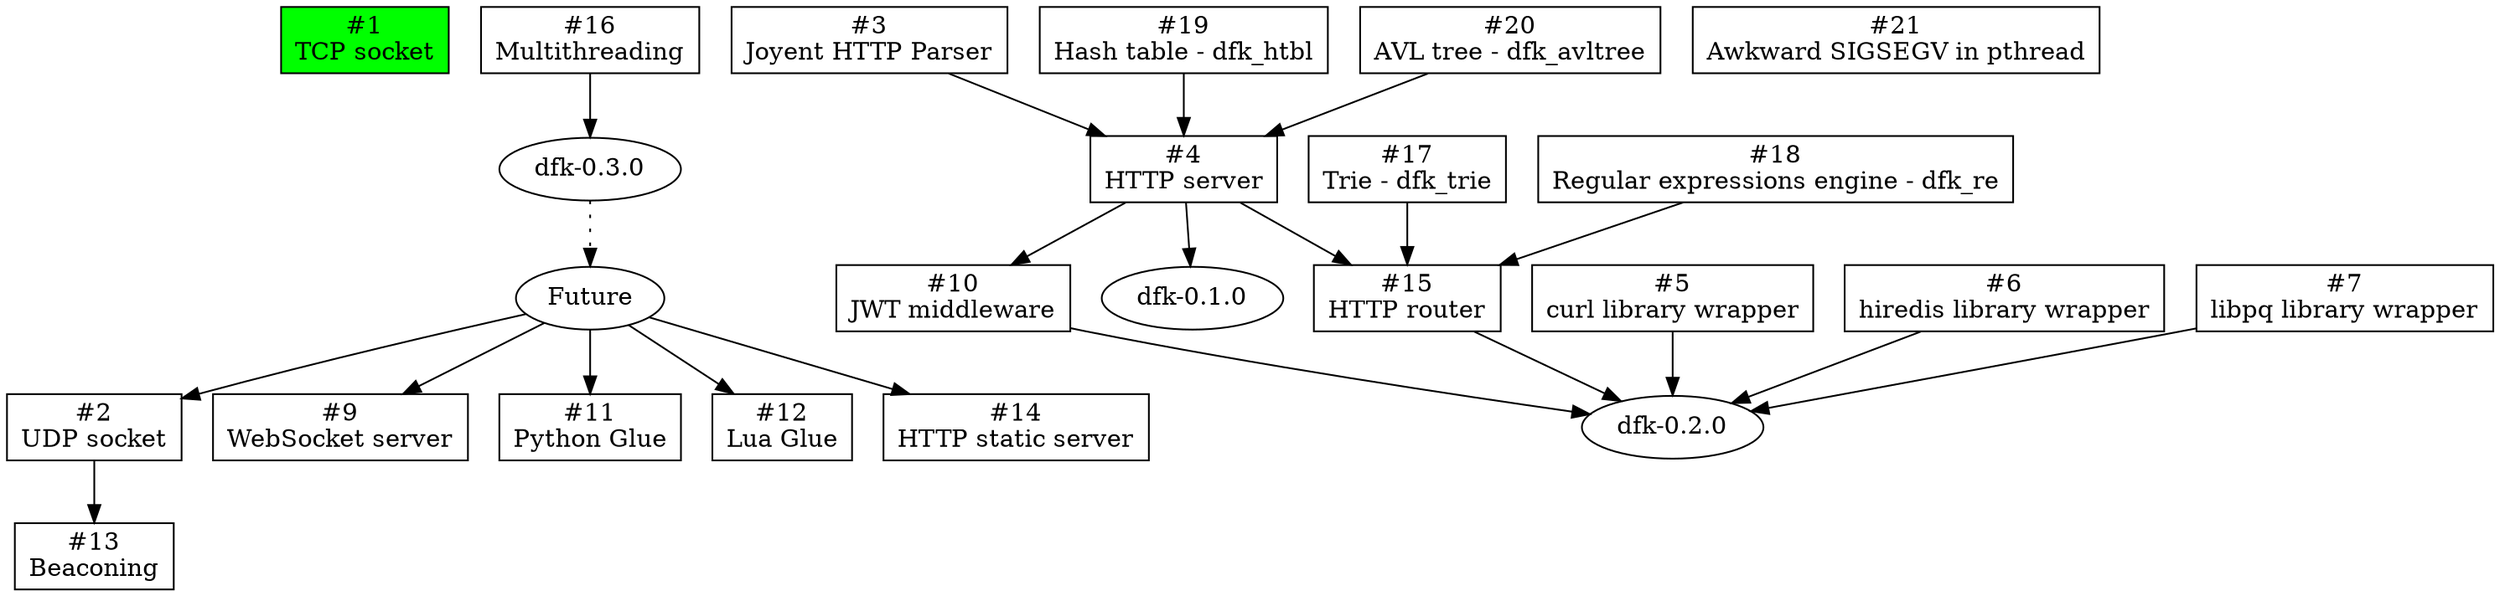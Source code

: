 digraph "DFK Library Roadmap" {
  node [shape=box];

  tcp_socket [label="#1\nTCP socket" fillcolor=green style=filled];
  udp_socket [label="#2\nUDP socket"];

  http_parser [label="#3\nJoyent HTTP Parser"];

  http_server [label="#4\nHTTP server"];
    http_parser -> http_server
    htbl -> http_server
    avltree -> http_server

  curl [label="#5\ncurl library wrapper"];

  redis [label="#6\nhiredis library wrapper"];

  libpq [label="#7\nlibpq library wrapper"];

  ws [label="#9\nWebSocket server"];

  jwt [label="#10\nJWT middleware"];
    http_server -> jwt;

  python [label="#11\nPython Glue"];
  lua [label="#12\nLua Glue"];

  beacon [label="#13\nBeaconing"];
    udp_socket -> beacon;

  static [label="#14\nHTTP static server"];

  mt [label="#16\nMultithreading"];

  trie [label="#17\nTrie - dfk_trie"];

  re [label="#18\nRegular expressions engine - dfk_re"];

  htbl [label="#19\nHash table - dfk_htbl"];

  avltree [label="#20\nAVL tree - dfk_avltree"];

  router [label="#15\nHTTP router"];
    http_server -> router;
    trie -> router;
    re -> router;

  bug [label="#21\nAwkward SIGSEGV in pthread"];
  // Occur only in valgrind builds,
  // Build examples: https://travis-ci.org/isn-/dfk/builds/140336836

  dfk010 [label="dfk-0.1.0" shape=oval];
    http_server -> dfk010

  dfk020 [label="dfk-0.2.0" shape=oval];
    jwt -> dfk020;
    redis -> dfk020;
    curl -> dfk020;
    libpq -> dfk020;
    router -> dfk020;

  dfk030 [label="dfk-0.3.0" shape=oval];
    mt -> dfk030;

  future [label="Future" shape=oval];
    dfk030 -> future [style=dotted];

  future -> udp_socket;
  future -> ws;
  future -> python;
  future -> lua;
  future -> static;
}
